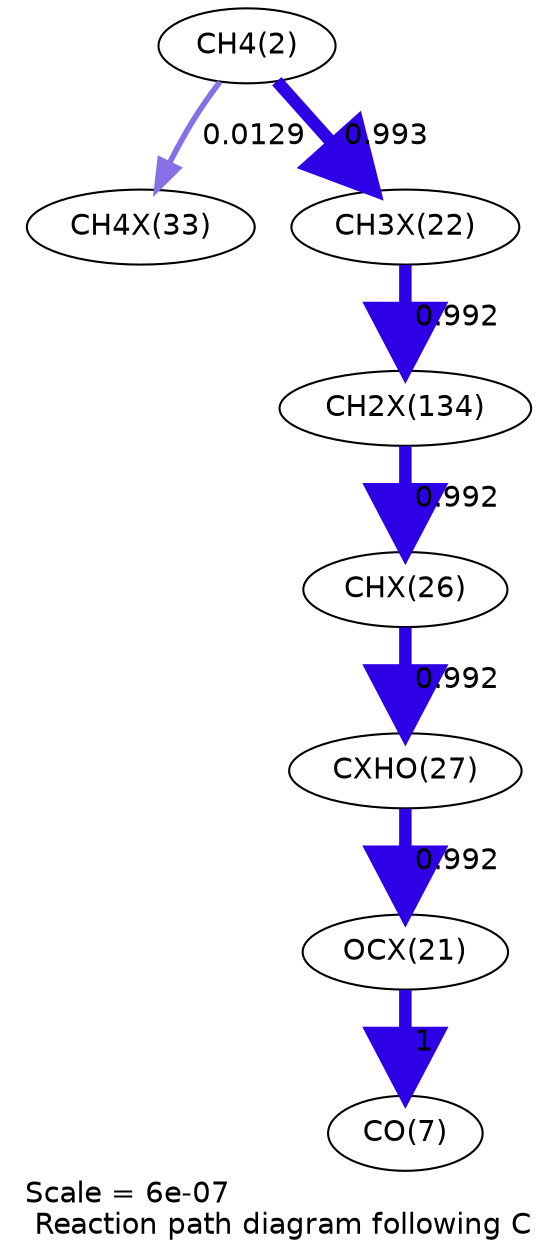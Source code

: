 digraph reaction_paths {
center=1;
s4 -> s30[fontname="Helvetica", penwidth=2.72, arrowsize=1.36, color="0.7, 0.513, 0.9"
, label=" 0.0129"];
s4 -> s25[fontname="Helvetica", penwidth=5.99, arrowsize=3, color="0.7, 1.49, 0.9"
, label=" 0.993"];
s25 -> s36[fontname="Helvetica", penwidth=5.99, arrowsize=3, color="0.7, 1.49, 0.9"
, label=" 0.992"];
s36 -> s28[fontname="Helvetica", penwidth=5.99, arrowsize=3, color="0.7, 1.49, 0.9"
, label=" 0.992"];
s28 -> s29[fontname="Helvetica", penwidth=5.99, arrowsize=3, color="0.7, 1.49, 0.9"
, label=" 0.992"];
s29 -> s24[fontname="Helvetica", penwidth=5.99, arrowsize=3, color="0.7, 1.49, 0.9"
, label=" 0.992"];
s24 -> s9[fontname="Helvetica", penwidth=6, arrowsize=3, color="0.7, 1.5, 0.9"
, label=" 1"];
s4 [ fontname="Helvetica", label="CH4(2)"];
s9 [ fontname="Helvetica", label="CO(7)"];
s24 [ fontname="Helvetica", label="OCX(21)"];
s25 [ fontname="Helvetica", label="CH3X(22)"];
s28 [ fontname="Helvetica", label="CHX(26)"];
s29 [ fontname="Helvetica", label="CXHO(27)"];
s30 [ fontname="Helvetica", label="CH4X(33)"];
s36 [ fontname="Helvetica", label="CH2X(134)"];
 label = "Scale = 6e-07\l Reaction path diagram following C";
 fontname = "Helvetica";
}
